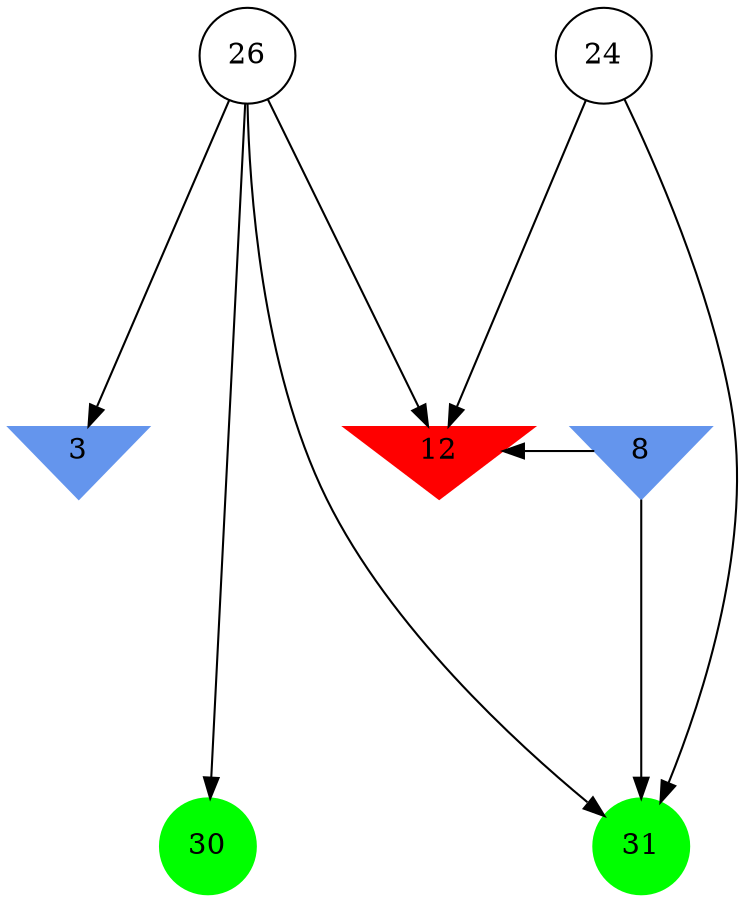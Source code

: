 digraph brain {
	ranksep=2.0;
	3 [shape=invtriangle,style=filled,color=cornflowerblue];
	8 [shape=invtriangle,style=filled,color=cornflowerblue];
	12 [shape=invtriangle,style=filled,color=red];
	24 [shape=circle,color=black];
	26 [shape=circle,color=black];
	30 [shape=circle,style=filled,color=green];
	31 [shape=circle,style=filled,color=green];
	26	->	12;
	26	->	31;
	24	->	12;
	24	->	31;
	8	->	12;
	8	->	31;
	26	->	30;
	26	->	3;
	{ rank=same; 3; 8; 12; }
	{ rank=same; 24; 26; }
	{ rank=same; 30; 31; }
}
